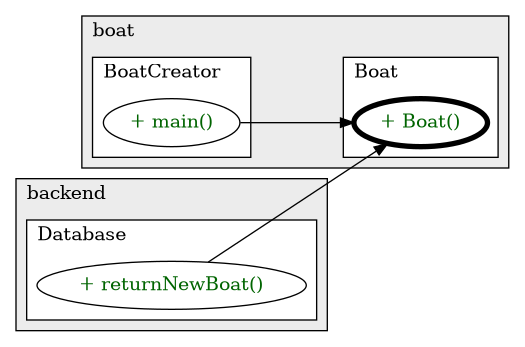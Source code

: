 @startuml

/' diagram meta data start
config=CallConfiguration;
{
  "rootMethod": "boat.Boat#Boat(String,String,double,String,double,double,double,int)",
  "projectClassification": {
    "searchMode": "OpenProject", // OpenProject, AllProjects
    "includedProjects": "",
    "pathEndKeywords": "*.impl",
    "isClientPath": "",
    "isClientName": "",
    "isTestPath": "",
    "isTestName": "",
    "isMappingPath": "",
    "isMappingName": "",
    "isDataAccessPath": "",
    "isDataAccessName": "",
    "isDataStructurePath": "",
    "isDataStructureName": "",
    "isInterfaceStructuresPath": "",
    "isInterfaceStructuresName": "",
    "isEntryPointPath": "",
    "isEntryPointName": "",
    "treatFinalFieldsAsMandatory": false
  },
  "graphRestriction": {
    "classPackageExcludeFilter": "",
    "classPackageIncludeFilter": "",
    "classNameExcludeFilter": "",
    "classNameIncludeFilter": "",
    "methodNameExcludeFilter": "",
    "methodNameIncludeFilter": "",
    "removeByInheritance": "", // inheritance/annotation based filtering is done in a second step
    "removeByAnnotation": "",
    "removeByClassPackage": "", // cleanup the graph after inheritance/annotation based filtering is done
    "removeByClassName": "",
    "cutMappings": false,
    "cutEnum": false,
    "cutTests": true,
    "cutClient": true,
    "cutDataAccess": false,
    "cutInterfaceStructures": false,
    "cutDataStructures": false,
    "cutGetterAndSetter": false,
    "cutConstructors": false
  },
  "graphTraversal": {
    "forwardDepth": 3,
    "backwardDepth": 3,
    "classPackageExcludeFilter": "",
    "classPackageIncludeFilter": "",
    "classNameExcludeFilter": "",
    "classNameIncludeFilter": "",
    "methodNameExcludeFilter": "",
    "methodNameIncludeFilter": "",
    "hideMappings": false,
    "hideDataStructures": false,
    "hidePrivateMethods": true,
    "hideInterfaceCalls": true, // indirection: implementation -> interface (is hidden) -> implementation
    "onlyShowApplicationEntryPoints": false, // root node is included
    "useMethodCallsForStructureDiagram": "ForwardOnly" // ForwardOnly, BothDirections, No
  },
  "details": {
    "aggregation": "GroupByClass", // ByClass, GroupByClass, None
    "showMethodParametersTypes": false,
    "showMethodParametersNames": false,
    "showMethodReturnType": false,
    "showPackageLevels": 2,
    "showCallOrder": false,
    "edgeMode": "MethodsOnly", // TypesOnly, MethodsOnly, TypesAndMethods, MethodsAndDirectTypeUsage
    "showDetailedClassStructure": false
  },
  "rootClass": "boat.Boat",
  "extensionCallbackMethod": "" // qualified.class.name#methodName - signature: public static String method(String)
}
diagram meta data end '/



digraph g {
    rankdir="LR"
    splines=polyline
    

'nodes 
subgraph cluster_3029312 { 
   	label=boat
	labeljust=l
	fillcolor="#ececec"
	style=filled
   
   subgraph cluster_1599376050 { 
   	label=Boat
	labeljust=l
	fillcolor=white
	style=filled
   
   Boat3029312XXXBoat1973353012[
	label="+ Boat()"
	style=filled
	fillcolor=white
	tooltip="Boat

null"
	penwidth=4
	fontcolor=darkgreen
];
} 

subgraph cluster_1986416898 { 
   	label=BoatCreator
	labeljust=l
	fillcolor=white
	style=filled
   
   BoatCreator3029312XXXmain1859653459[
	label="+ main()"
	style=filled
	fillcolor=white
	tooltip="BoatCreator

null"
	fontcolor=darkgreen
];
} 
} 

subgraph cluster_347208044 { 
   	label=backend
	labeljust=l
	fillcolor="#ececec"
	style=filled
   
   subgraph cluster_228751435 { 
   	label=Database
	labeljust=l
	fillcolor=white
	style=filled
   
   Database347208044XXXreturnNewBoat1237160886[
	label="+ returnNewBoat()"
	style=filled
	fillcolor=white
	tooltip="Database

null"
	fontcolor=darkgreen
];
} 
} 

'edges    
BoatCreator3029312XXXmain1859653459 -> Boat3029312XXXBoat1973353012;
Database347208044XXXreturnNewBoat1237160886 -> Boat3029312XXXBoat1973353012;
    
}
@enduml